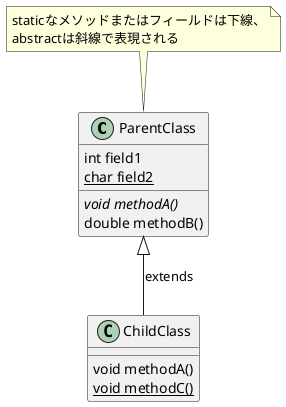 @startuml
class ParentClass{
    int field1
    {static} char field2
    {abstract} void methodA()
    double methodB()
}
class ChildClass{
    void methodA()
    {static} void methodC()
}
ParentClass <|-- ChildClass : extends
note as n1 
    staticなメソッドまたはフィールドは下線、
    abstractは斜線で表現される
end note
n1 .. ParentClass
@enduml